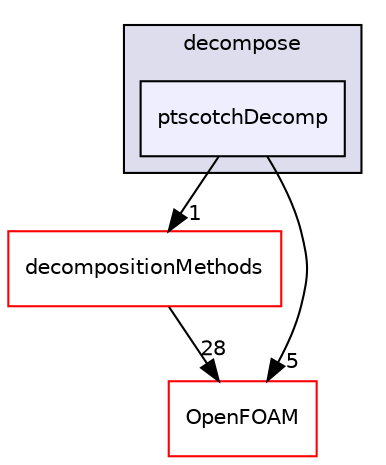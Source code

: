 digraph "src/parallel/decompose/ptscotchDecomp" {
  bgcolor=transparent;
  compound=true
  node [ fontsize="10", fontname="Helvetica"];
  edge [ labelfontsize="10", labelfontname="Helvetica"];
  subgraph clusterdir_e048e8eb4dfe5719d368ebac837fe95a {
    graph [ bgcolor="#ddddee", pencolor="black", label="decompose" fontname="Helvetica", fontsize="10", URL="dir_e048e8eb4dfe5719d368ebac837fe95a.html"]
  dir_c98e9f150f36ff11917a4b75e5ba2d94 [shape=box, label="ptscotchDecomp", style="filled", fillcolor="#eeeeff", pencolor="black", URL="dir_c98e9f150f36ff11917a4b75e5ba2d94.html"];
  }
  dir_e3b70d1802e286fd48b60eaae8da0038 [shape=box label="decompositionMethods" color="red" URL="dir_e3b70d1802e286fd48b60eaae8da0038.html"];
  dir_c5473ff19b20e6ec4dfe5c310b3778a8 [shape=box label="OpenFOAM" color="red" URL="dir_c5473ff19b20e6ec4dfe5c310b3778a8.html"];
  dir_e3b70d1802e286fd48b60eaae8da0038->dir_c5473ff19b20e6ec4dfe5c310b3778a8 [headlabel="28", labeldistance=1.5 headhref="dir_002425_001891.html"];
  dir_c98e9f150f36ff11917a4b75e5ba2d94->dir_e3b70d1802e286fd48b60eaae8da0038 [headlabel="1", labeldistance=1.5 headhref="dir_002435_002425.html"];
  dir_c98e9f150f36ff11917a4b75e5ba2d94->dir_c5473ff19b20e6ec4dfe5c310b3778a8 [headlabel="5", labeldistance=1.5 headhref="dir_002435_001891.html"];
}
